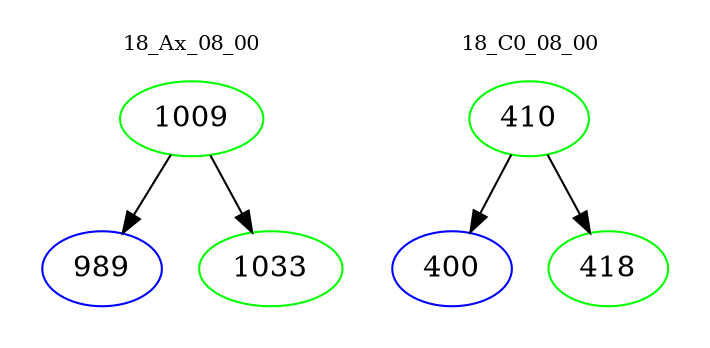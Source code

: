 digraph{
subgraph cluster_0 {
color = white
label = "18_Ax_08_00";
fontsize=10;
T0_1009 [label="1009", color="green"]
T0_1009 -> T0_989 [color="black"]
T0_989 [label="989", color="blue"]
T0_1009 -> T0_1033 [color="black"]
T0_1033 [label="1033", color="green"]
}
subgraph cluster_1 {
color = white
label = "18_C0_08_00";
fontsize=10;
T1_410 [label="410", color="green"]
T1_410 -> T1_400 [color="black"]
T1_400 [label="400", color="blue"]
T1_410 -> T1_418 [color="black"]
T1_418 [label="418", color="green"]
}
}
